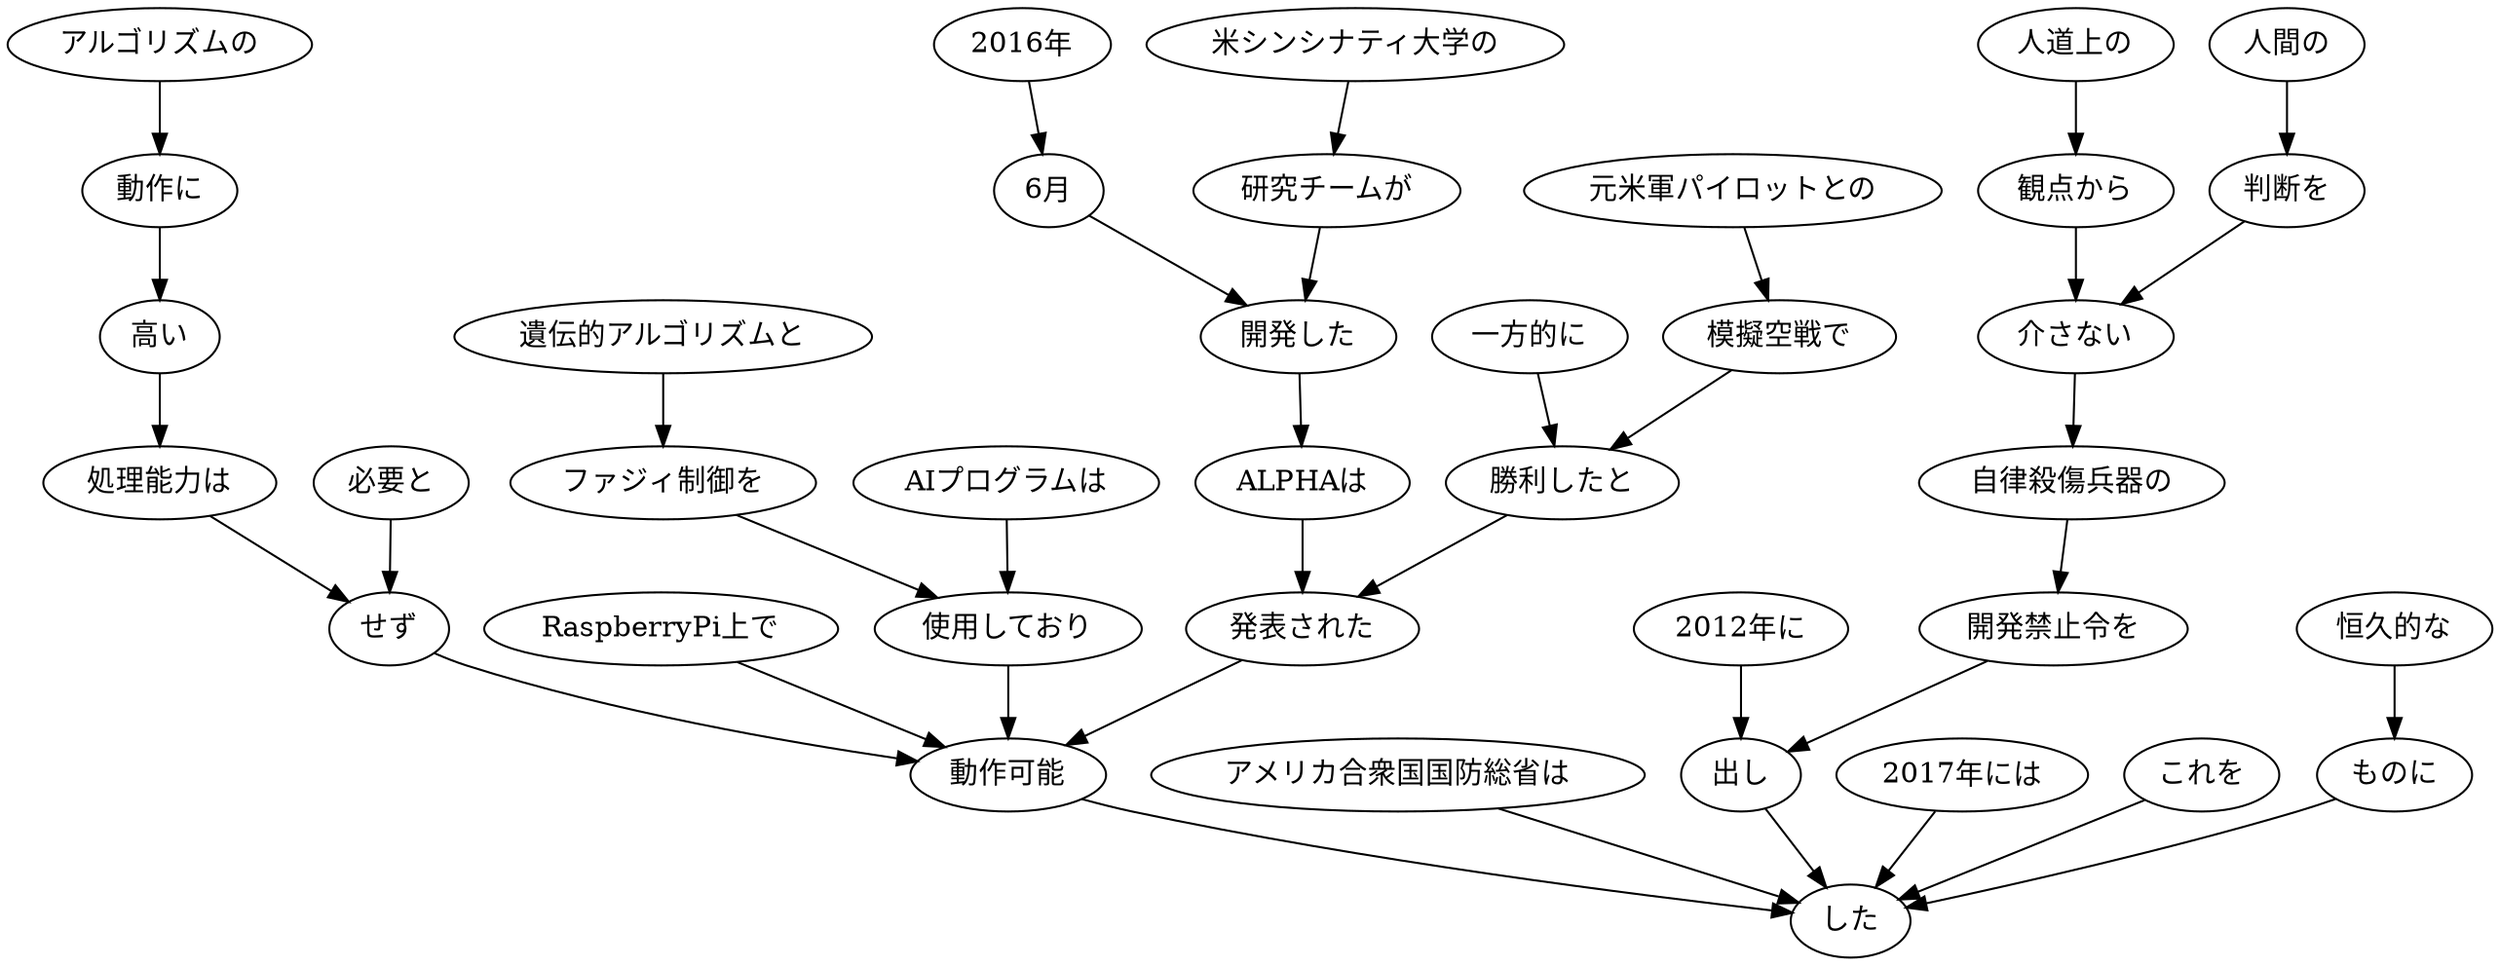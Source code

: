 // ans44
digraph {
	0 [label="2016年"]
	1 [label="6月"]
	0 -> 1
	1 [label="6月"]
	4 [label="開発した"]
	1 -> 4
	2 [label="米シンシナティ大学の"]
	3 [label="研究チームが"]
	2 -> 3
	3 [label="研究チームが"]
	4 [label="開発した"]
	3 -> 4
	4 [label="開発した"]
	5 [label="ALPHAは"]
	4 -> 5
	5 [label="ALPHAは"]
	10 [label="発表された"]
	5 -> 10
	6 [label="元米軍パイロットとの"]
	7 [label="模擬空戦で"]
	6 -> 7
	7 [label="模擬空戦で"]
	9 [label="勝利したと"]
	7 -> 9
	8 [label="一方的に"]
	9 [label="勝利したと"]
	8 -> 9
	9 [label="勝利したと"]
	10 [label="発表された"]
	9 -> 10
	10 [label="発表された"]
	22 [label="動作可能"]
	10 -> 22
	11 [label="AIプログラムは"]
	14 [label="使用しており"]
	11 -> 14
	12 [label="遺伝的アルゴリズムと"]
	13 [label="ファジィ制御を"]
	12 -> 13
	13 [label="ファジィ制御を"]
	14 [label="使用しており"]
	13 -> 14
	14 [label="使用しており"]
	22 [label="動作可能"]
	14 -> 22
	15 [label="アルゴリズムの"]
	16 [label="動作に"]
	15 -> 16
	16 [label="動作に"]
	17 [label="高い"]
	16 -> 17
	17 [label="高い"]
	18 [label="処理能力は"]
	17 -> 18
	18 [label="処理能力は"]
	20 [label="せず"]
	18 -> 20
	19 [label="必要と"]
	20 [label="せず"]
	19 -> 20
	20 [label="せず"]
	22 [label="動作可能"]
	20 -> 22
	21 [label="RaspberryPi上で"]
	22 [label="動作可能"]
	21 -> 22
	22 [label="動作可能"]
	37 [label="した"]
	22 -> 37
	23 [label="アメリカ合衆国国防総省は"]
	37 [label="した"]
	23 -> 37
	24 [label="人道上の"]
	25 [label="観点から"]
	24 -> 25
	25 [label="観点から"]
	28 [label="介さない"]
	25 -> 28
	26 [label="人間の"]
	27 [label="判断を"]
	26 -> 27
	27 [label="判断を"]
	28 [label="介さない"]
	27 -> 28
	28 [label="介さない"]
	29 [label="自律殺傷兵器の"]
	28 -> 29
	29 [label="自律殺傷兵器の"]
	30 [label="開発禁止令を"]
	29 -> 30
	30 [label="開発禁止令を"]
	32 [label="出し"]
	30 -> 32
	31 [label="2012年に"]
	32 [label="出し"]
	31 -> 32
	32 [label="出し"]
	37 [label="した"]
	32 -> 37
	33 [label="2017年には"]
	37 [label="した"]
	33 -> 37
	34 [label="これを"]
	37 [label="した"]
	34 -> 37
	35 [label="恒久的な"]
	36 [label="ものに"]
	35 -> 36
	36 [label="ものに"]
	37 [label="した"]
	36 -> 37
}
